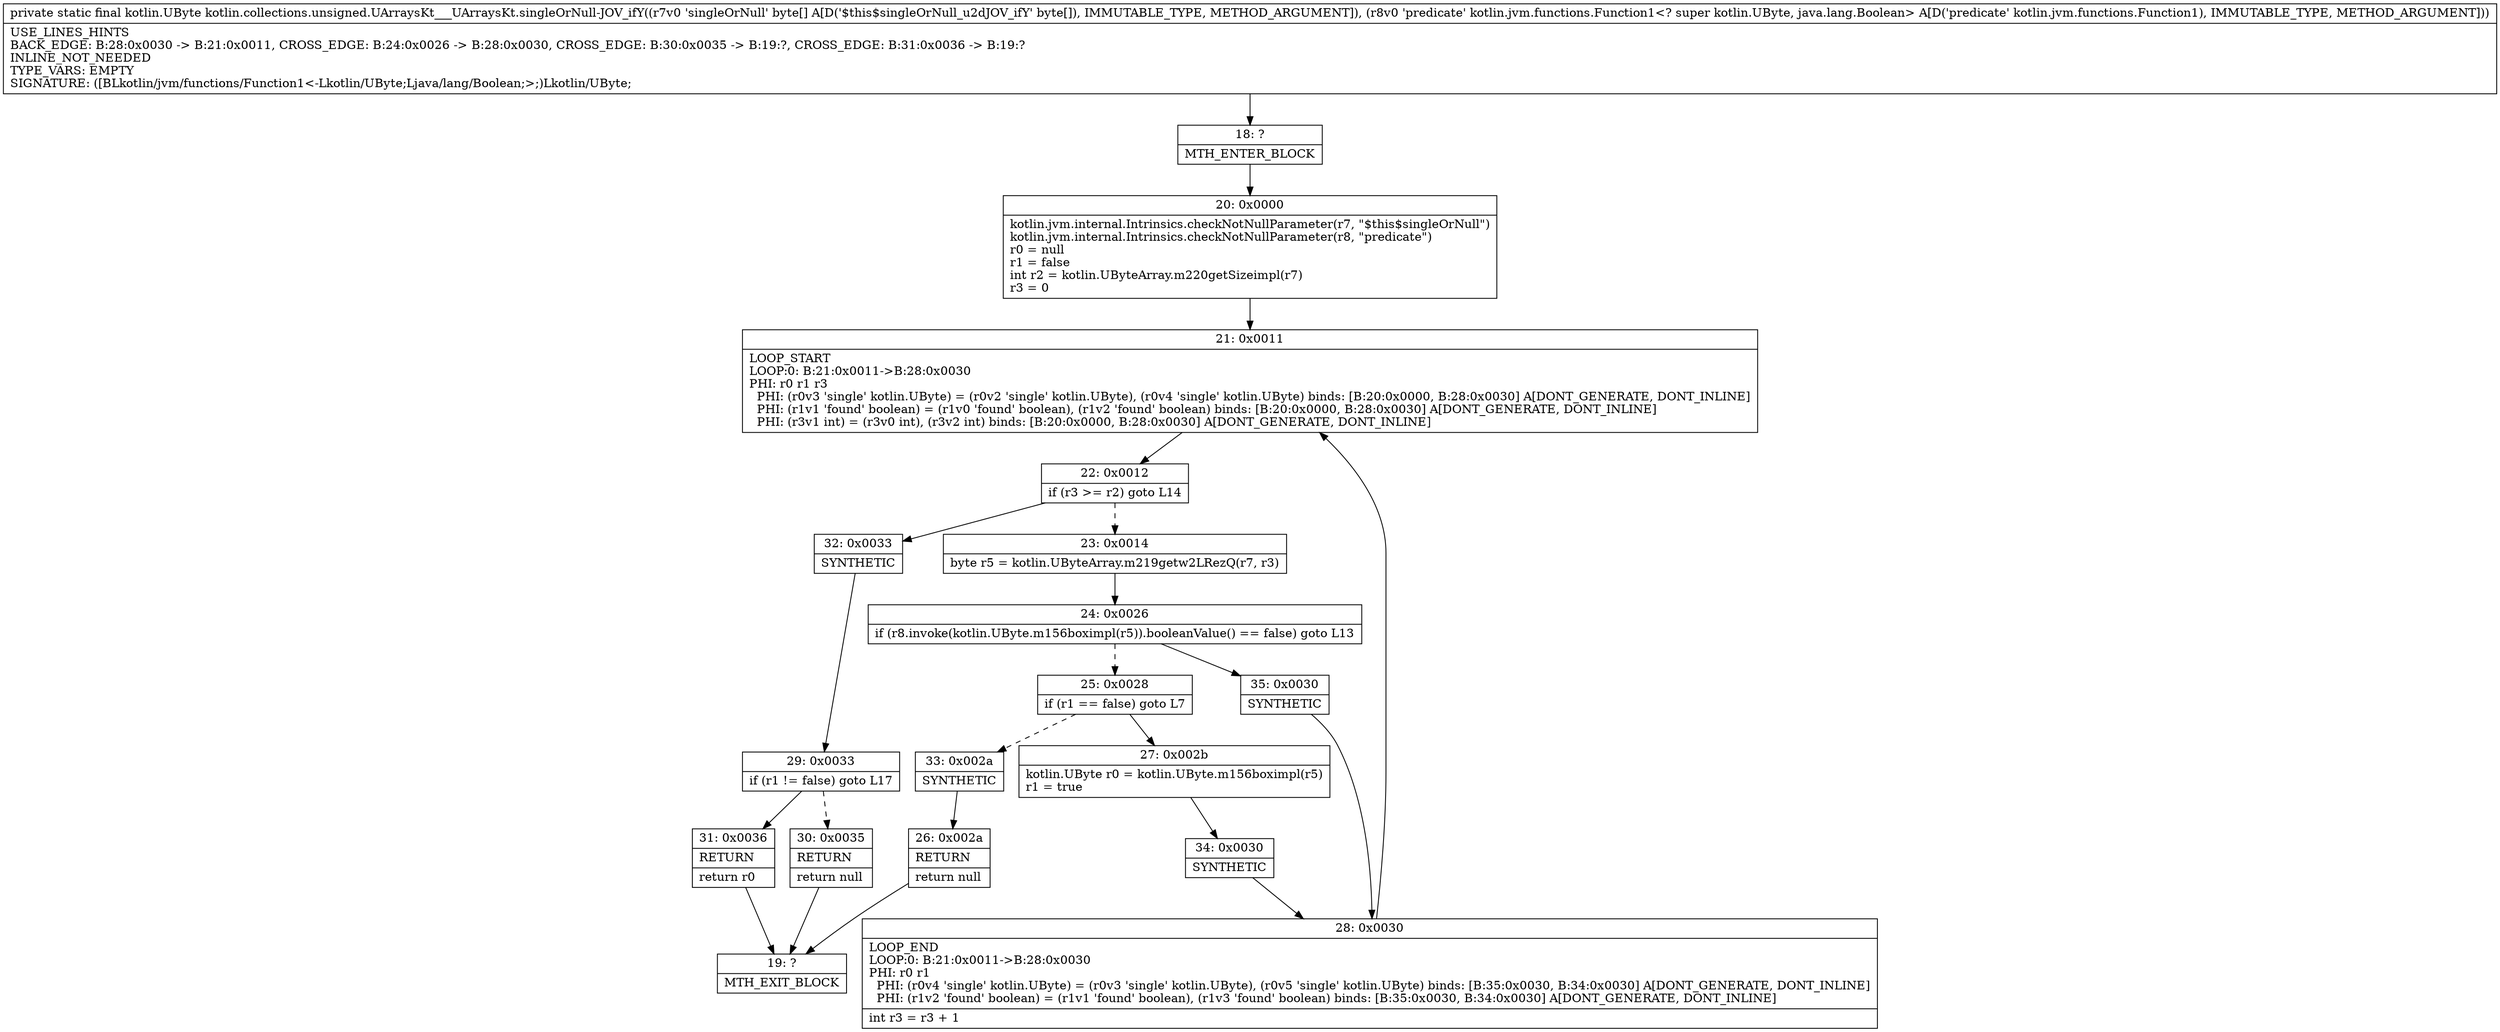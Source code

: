 digraph "CFG forkotlin.collections.unsigned.UArraysKt___UArraysKt.singleOrNull\-JOV_ifY([BLkotlin\/jvm\/functions\/Function1;)Lkotlin\/UByte;" {
Node_18 [shape=record,label="{18\:\ ?|MTH_ENTER_BLOCK\l}"];
Node_20 [shape=record,label="{20\:\ 0x0000|kotlin.jvm.internal.Intrinsics.checkNotNullParameter(r7, \"$this$singleOrNull\")\lkotlin.jvm.internal.Intrinsics.checkNotNullParameter(r8, \"predicate\")\lr0 = null\lr1 = false\lint r2 = kotlin.UByteArray.m220getSizeimpl(r7)\lr3 = 0\l}"];
Node_21 [shape=record,label="{21\:\ 0x0011|LOOP_START\lLOOP:0: B:21:0x0011\-\>B:28:0x0030\lPHI: r0 r1 r3 \l  PHI: (r0v3 'single' kotlin.UByte) = (r0v2 'single' kotlin.UByte), (r0v4 'single' kotlin.UByte) binds: [B:20:0x0000, B:28:0x0030] A[DONT_GENERATE, DONT_INLINE]\l  PHI: (r1v1 'found' boolean) = (r1v0 'found' boolean), (r1v2 'found' boolean) binds: [B:20:0x0000, B:28:0x0030] A[DONT_GENERATE, DONT_INLINE]\l  PHI: (r3v1 int) = (r3v0 int), (r3v2 int) binds: [B:20:0x0000, B:28:0x0030] A[DONT_GENERATE, DONT_INLINE]\l}"];
Node_22 [shape=record,label="{22\:\ 0x0012|if (r3 \>= r2) goto L14\l}"];
Node_23 [shape=record,label="{23\:\ 0x0014|byte r5 = kotlin.UByteArray.m219getw2LRezQ(r7, r3)\l}"];
Node_24 [shape=record,label="{24\:\ 0x0026|if (r8.invoke(kotlin.UByte.m156boximpl(r5)).booleanValue() == false) goto L13\l}"];
Node_25 [shape=record,label="{25\:\ 0x0028|if (r1 == false) goto L7\l}"];
Node_27 [shape=record,label="{27\:\ 0x002b|kotlin.UByte r0 = kotlin.UByte.m156boximpl(r5)\lr1 = true\l}"];
Node_34 [shape=record,label="{34\:\ 0x0030|SYNTHETIC\l}"];
Node_28 [shape=record,label="{28\:\ 0x0030|LOOP_END\lLOOP:0: B:21:0x0011\-\>B:28:0x0030\lPHI: r0 r1 \l  PHI: (r0v4 'single' kotlin.UByte) = (r0v3 'single' kotlin.UByte), (r0v5 'single' kotlin.UByte) binds: [B:35:0x0030, B:34:0x0030] A[DONT_GENERATE, DONT_INLINE]\l  PHI: (r1v2 'found' boolean) = (r1v1 'found' boolean), (r1v3 'found' boolean) binds: [B:35:0x0030, B:34:0x0030] A[DONT_GENERATE, DONT_INLINE]\l|int r3 = r3 + 1\l}"];
Node_33 [shape=record,label="{33\:\ 0x002a|SYNTHETIC\l}"];
Node_26 [shape=record,label="{26\:\ 0x002a|RETURN\l|return null\l}"];
Node_19 [shape=record,label="{19\:\ ?|MTH_EXIT_BLOCK\l}"];
Node_35 [shape=record,label="{35\:\ 0x0030|SYNTHETIC\l}"];
Node_32 [shape=record,label="{32\:\ 0x0033|SYNTHETIC\l}"];
Node_29 [shape=record,label="{29\:\ 0x0033|if (r1 != false) goto L17\l}"];
Node_30 [shape=record,label="{30\:\ 0x0035|RETURN\l|return null\l}"];
Node_31 [shape=record,label="{31\:\ 0x0036|RETURN\l|return r0\l}"];
MethodNode[shape=record,label="{private static final kotlin.UByte kotlin.collections.unsigned.UArraysKt___UArraysKt.singleOrNull\-JOV_ifY((r7v0 'singleOrNull' byte[] A[D('$this$singleOrNull_u2dJOV_ifY' byte[]), IMMUTABLE_TYPE, METHOD_ARGUMENT]), (r8v0 'predicate' kotlin.jvm.functions.Function1\<? super kotlin.UByte, java.lang.Boolean\> A[D('predicate' kotlin.jvm.functions.Function1), IMMUTABLE_TYPE, METHOD_ARGUMENT]))  | USE_LINES_HINTS\lBACK_EDGE: B:28:0x0030 \-\> B:21:0x0011, CROSS_EDGE: B:24:0x0026 \-\> B:28:0x0030, CROSS_EDGE: B:30:0x0035 \-\> B:19:?, CROSS_EDGE: B:31:0x0036 \-\> B:19:?\lINLINE_NOT_NEEDED\lTYPE_VARS: EMPTY\lSIGNATURE: ([BLkotlin\/jvm\/functions\/Function1\<\-Lkotlin\/UByte;Ljava\/lang\/Boolean;\>;)Lkotlin\/UByte;\l}"];
MethodNode -> Node_18;Node_18 -> Node_20;
Node_20 -> Node_21;
Node_21 -> Node_22;
Node_22 -> Node_23[style=dashed];
Node_22 -> Node_32;
Node_23 -> Node_24;
Node_24 -> Node_25[style=dashed];
Node_24 -> Node_35;
Node_25 -> Node_27;
Node_25 -> Node_33[style=dashed];
Node_27 -> Node_34;
Node_34 -> Node_28;
Node_28 -> Node_21;
Node_33 -> Node_26;
Node_26 -> Node_19;
Node_35 -> Node_28;
Node_32 -> Node_29;
Node_29 -> Node_30[style=dashed];
Node_29 -> Node_31;
Node_30 -> Node_19;
Node_31 -> Node_19;
}

